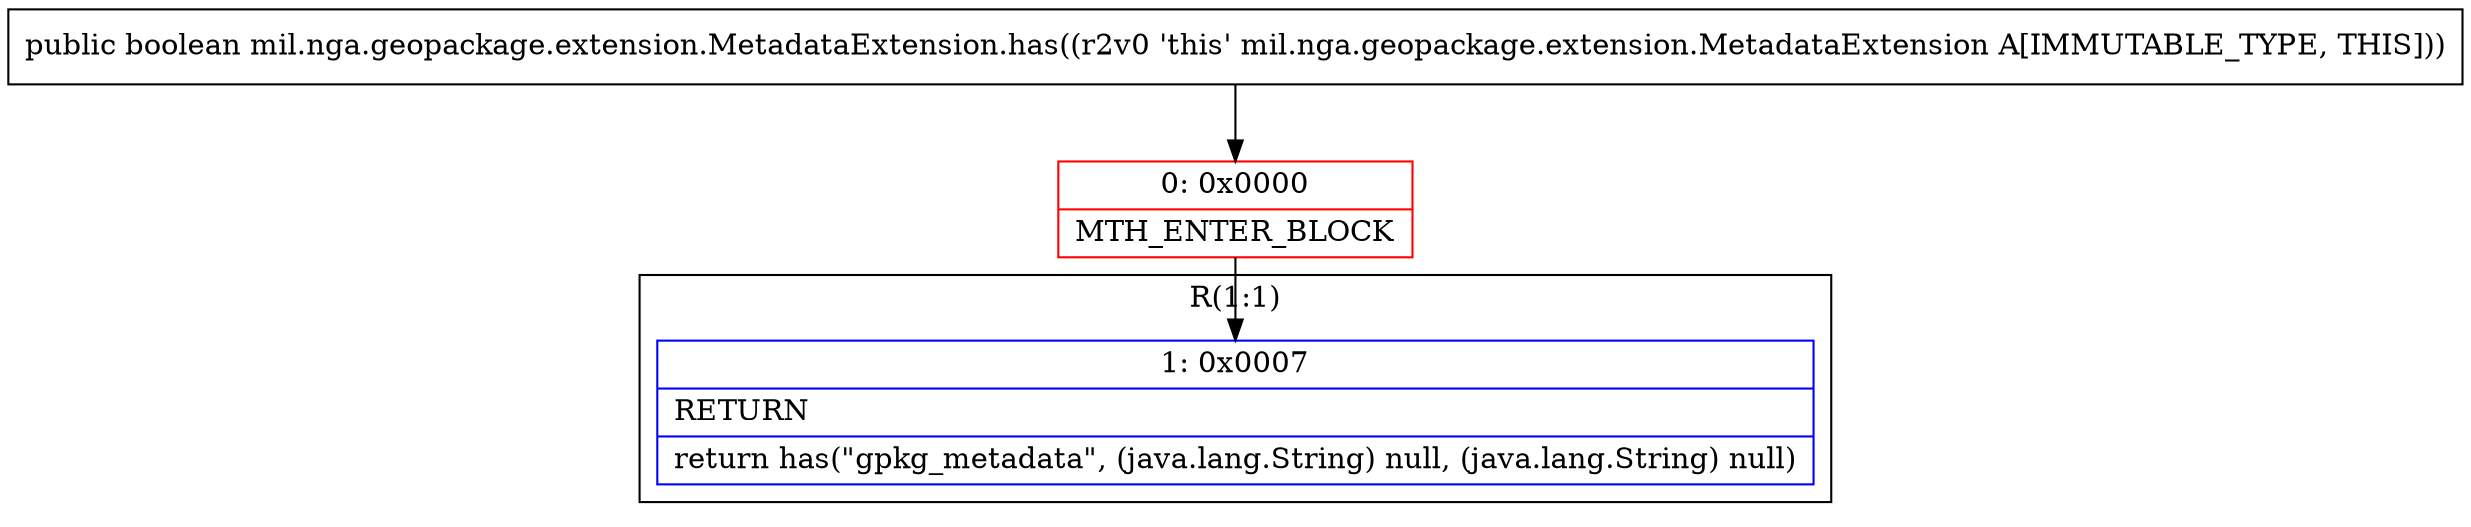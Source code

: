 digraph "CFG formil.nga.geopackage.extension.MetadataExtension.has()Z" {
subgraph cluster_Region_1545683717 {
label = "R(1:1)";
node [shape=record,color=blue];
Node_1 [shape=record,label="{1\:\ 0x0007|RETURN\l|return has(\"gpkg_metadata\", (java.lang.String) null, (java.lang.String) null)\l}"];
}
Node_0 [shape=record,color=red,label="{0\:\ 0x0000|MTH_ENTER_BLOCK\l}"];
MethodNode[shape=record,label="{public boolean mil.nga.geopackage.extension.MetadataExtension.has((r2v0 'this' mil.nga.geopackage.extension.MetadataExtension A[IMMUTABLE_TYPE, THIS])) }"];
MethodNode -> Node_0;
Node_0 -> Node_1;
}


